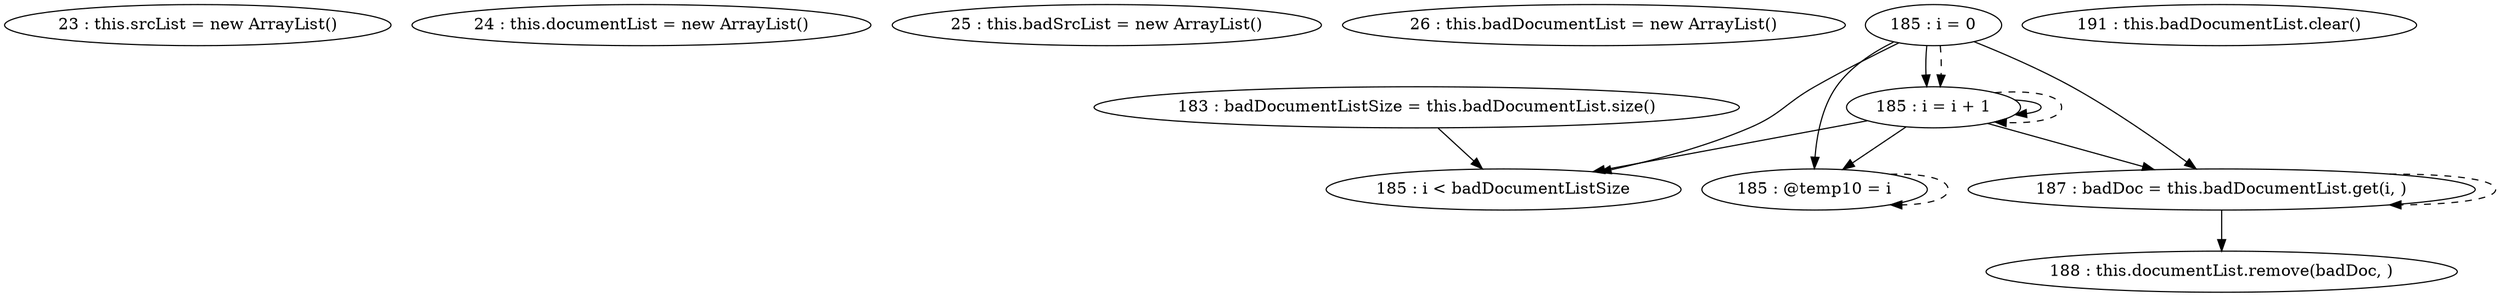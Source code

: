 digraph G {
"23 : this.srcList = new ArrayList()"
"24 : this.documentList = new ArrayList()"
"25 : this.badSrcList = new ArrayList()"
"26 : this.badDocumentList = new ArrayList()"
"183 : badDocumentListSize = this.badDocumentList.size()"
"183 : badDocumentListSize = this.badDocumentList.size()" -> "185 : i < badDocumentListSize"
"185 : i = 0"
"185 : i = 0" -> "187 : badDoc = this.badDocumentList.get(i, )"
"185 : i = 0" -> "185 : i < badDocumentListSize"
"185 : i = 0" -> "185 : i = i + 1"
"185 : i = 0" -> "185 : @temp10 = i"
"185 : i = 0" -> "185 : i = i + 1" [style=dashed]
"185 : i < badDocumentListSize"
"187 : badDoc = this.badDocumentList.get(i, )"
"187 : badDoc = this.badDocumentList.get(i, )" -> "188 : this.documentList.remove(badDoc, )"
"187 : badDoc = this.badDocumentList.get(i, )" -> "187 : badDoc = this.badDocumentList.get(i, )" [style=dashed]
"188 : this.documentList.remove(badDoc, )"
"185 : @temp10 = i"
"185 : @temp10 = i" -> "185 : @temp10 = i" [style=dashed]
"185 : i = i + 1"
"185 : i = i + 1" -> "187 : badDoc = this.badDocumentList.get(i, )"
"185 : i = i + 1" -> "185 : i < badDocumentListSize"
"185 : i = i + 1" -> "185 : i = i + 1"
"185 : i = i + 1" -> "185 : @temp10 = i"
"185 : i = i + 1" -> "185 : i = i + 1" [style=dashed]
"191 : this.badDocumentList.clear()"
}